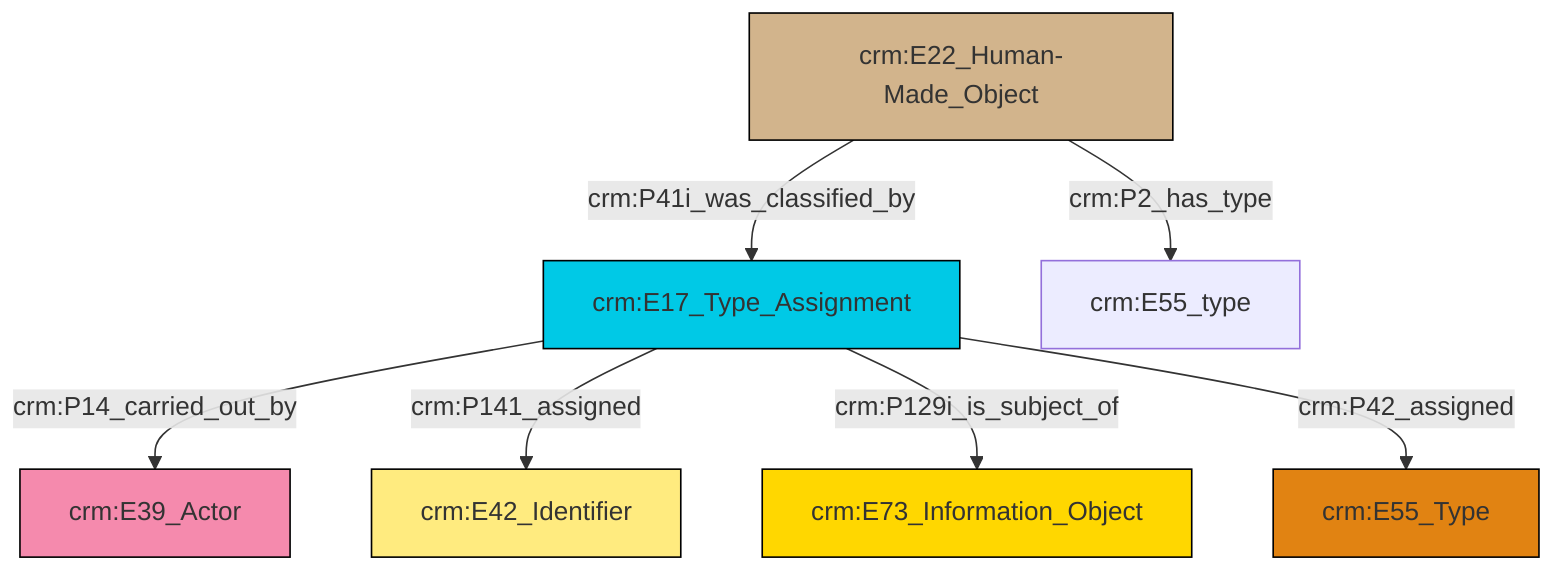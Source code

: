 graph TD
classDef Literal fill:#f2f2f2,stroke:#000000;
classDef CRM_Entity fill:#FFFFFF,stroke:#000000;
classDef Temporal_Entity fill:#00C9E6, stroke:#000000;
classDef Type fill:#E18312, stroke:#000000;
classDef Time-Span fill:#2C9C91, stroke:#000000;
classDef Appellation fill:#FFEB7F, stroke:#000000;
classDef Place fill:#008836, stroke:#000000;
classDef Persistent_Item fill:#B266B2, stroke:#000000;
classDef Conceptual_Object fill:#FFD700, stroke:#000000;
classDef Physical_Thing fill:#D2B48C, stroke:#000000;
classDef Actor fill:#f58aad, stroke:#000000;
classDef PC_Classes fill:#4ce600, stroke:#000000;
classDef Multi fill:#cccccc,stroke:#000000;

6["crm:E22_Human-Made_Object"]:::Physical_Thing -->|crm:P41i_was_classified_by| 2["crm:E17_Type_Assignment"]:::Temporal_Entity
2["crm:E17_Type_Assignment"]:::Temporal_Entity -->|crm:P14_carried_out_by| 8["crm:E39_Actor"]:::Actor
6["crm:E22_Human-Made_Object"]:::Physical_Thing -->|crm:P2_has_type| 10["crm:E55_type"]:::Default
2["crm:E17_Type_Assignment"]:::Temporal_Entity -->|crm:P141_assigned| 4["crm:E42_Identifier"]:::Appellation
2["crm:E17_Type_Assignment"]:::Temporal_Entity -->|crm:P129i_is_subject_of| 12["crm:E73_Information_Object"]:::Conceptual_Object
2["crm:E17_Type_Assignment"]:::Temporal_Entity -->|crm:P42_assigned| 0["crm:E55_Type"]:::Type